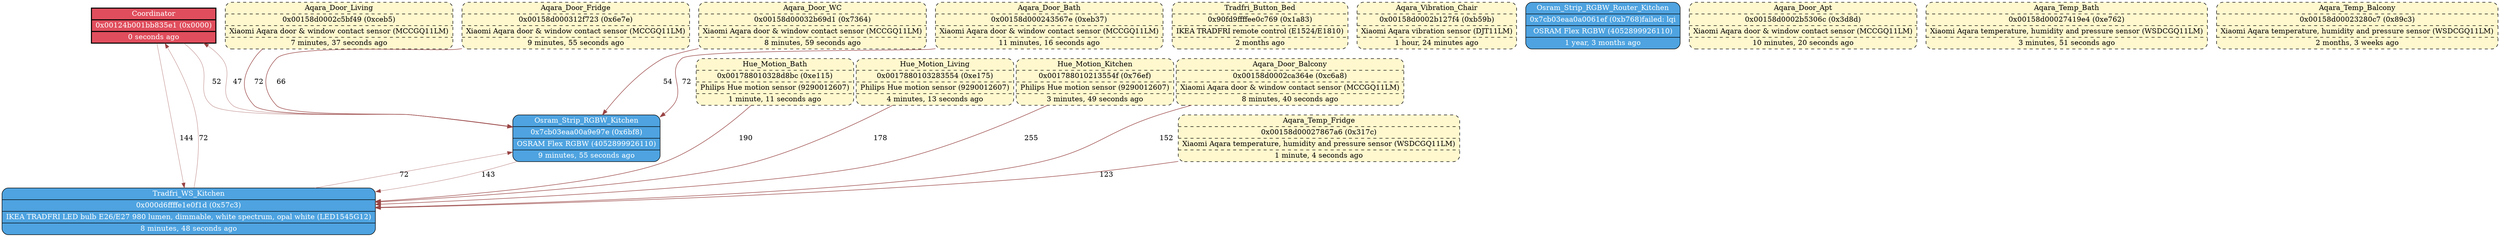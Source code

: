 digraph G {
node[shape=record];
  "0x00124b001bb835e1" [style="bold, filled", fillcolor="#e04e5d", fontcolor="#ffffff", label="{Coordinator|0x00124b001bb835e1 (0x0000)|0 seconds ago}"];
  "0x00124b001bb835e1" -> "0x7cb03eaa00a9e97e" [penwidth=0.5, weight=0, color="#994444", label="52"]
  "0x00124b001bb835e1" -> "0x000d6ffffe1e0f1d" [penwidth=0.5, weight=0, color="#994444", label="144"]
  "0x001788010328d8bc" [style="rounded, dashed, filled", fillcolor="#fff8ce", fontcolor="#000000", label="{Hue_Motion_Bath|0x001788010328d8bc (0xe115)|Philips Hue motion sensor (9290012607)|1 minute, 11 seconds ago}"];
  "0x001788010328d8bc" -> "0x000d6ffffe1e0f1d" [penwidth=1, weight=0, color="#994444", label="190"]
  "0x0017880103283554" [style="rounded, dashed, filled", fillcolor="#fff8ce", fontcolor="#000000", label="{Hue_Motion_Living|0x0017880103283554 (0xe175)|Philips Hue motion sensor (9290012607)|4 minutes, 13 seconds ago}"];
  "0x0017880103283554" -> "0x000d6ffffe1e0f1d" [penwidth=1, weight=0, color="#994444", label="178"]
  "0x7cb03eaa00a9e97e" [style="rounded, filled", fillcolor="#4ea3e0", fontcolor="#ffffff", label="{Osram_Strip_RGBW_Kitchen|0x7cb03eaa00a9e97e (0x6bf8)|OSRAM Flex RGBW (4052899926110)|9 minutes, 55 seconds ago}"];
  "0x7cb03eaa00a9e97e" -> "0x00124b001bb835e1" [penwidth=0.5, weight=0, color="#994444", label="47"]
  "0x7cb03eaa00a9e97e" -> "0x000d6ffffe1e0f1d" [penwidth=0.5, weight=0, color="#994444", label="143"]
  "0x001788010213554f" [style="rounded, dashed, filled", fillcolor="#fff8ce", fontcolor="#000000", label="{Hue_Motion_Kitchen|0x001788010213554f (0x76ef)|Philips Hue motion sensor (9290012607)|3 minutes, 49 seconds ago}"];
  "0x001788010213554f" -> "0x000d6ffffe1e0f1d" [penwidth=1, weight=0, color="#994444", label="255"]
  "0x90fd9ffffee0c769" [style="rounded, dashed, filled", fillcolor="#fff8ce", fontcolor="#000000", label="{Tradfri_Button_Bed|0x90fd9ffffee0c769 (0x1a83)|IKEA TRADFRI remote control (E1524/E1810)|2 months ago}"];
  "0x00158d0002b127f4" [style="rounded, dashed, filled", fillcolor="#fff8ce", fontcolor="#000000", label="{Aqara_Vibration_Chair|0x00158d0002b127f4 (0xb59b)|Xiaomi Aqara vibration sensor (DJT11LM)|1 hour, 24 minutes ago}"];
  "0x7cb03eaa0a0061ef" [style="rounded, filled", fillcolor="#4ea3e0", fontcolor="#ffffff", label="{Osram_Strip_RGBW_Router_Kitchen|0x7cb03eaa0a0061ef (0xb768)failed: lqi|OSRAM Flex RGBW (4052899926110)|1 year, 3 months ago}"];
  "0x00158d0002ca364e" [style="rounded, dashed, filled", fillcolor="#fff8ce", fontcolor="#000000", label="{Aqara_Door_Balcony|0x00158d0002ca364e (0xc6a8)|Xiaomi Aqara door & window contact sensor (MCCGQ11LM)|8 minutes, 40 seconds ago}"];
  "0x00158d0002ca364e" -> "0x000d6ffffe1e0f1d" [penwidth=1, weight=0, color="#994444", label="152"]
  "0x00158d0002c5bf49" [style="rounded, dashed, filled", fillcolor="#fff8ce", fontcolor="#000000", label="{Aqara_Door_Living|0x00158d0002c5bf49 (0xceb5)|Xiaomi Aqara door & window contact sensor (MCCGQ11LM)|7 minutes, 37 seconds ago}"];
  "0x00158d0002c5bf49" -> "0x7cb03eaa00a9e97e" [penwidth=1, weight=0, color="#994444", label="72"]
  "0x00158d000312f723" [style="rounded, dashed, filled", fillcolor="#fff8ce", fontcolor="#000000", label="{Aqara_Door_Fridge|0x00158d000312f723 (0x6e7e)|Xiaomi Aqara door & window contact sensor (MCCGQ11LM)|9 minutes, 55 seconds ago}"];
  "0x00158d000312f723" -> "0x7cb03eaa00a9e97e" [penwidth=1, weight=0, color="#994444", label="66"]
  "0x00158d0002b5306c" [style="rounded, dashed, filled", fillcolor="#fff8ce", fontcolor="#000000", label="{Aqara_Door_Apt|0x00158d0002b5306c (0x3d8d)|Xiaomi Aqara door & window contact sensor (MCCGQ11LM)|10 minutes, 20 seconds ago}"];
  "0x00158d00032b69d1" [style="rounded, dashed, filled", fillcolor="#fff8ce", fontcolor="#000000", label="{Aqara_Door_WC|0x00158d00032b69d1 (0x7364)|Xiaomi Aqara door & window contact sensor (MCCGQ11LM)|8 minutes, 59 seconds ago}"];
  "0x00158d00032b69d1" -> "0x7cb03eaa00a9e97e" [penwidth=1, weight=0, color="#994444", label="54"]
  "0x00158d000243567e" [style="rounded, dashed, filled", fillcolor="#fff8ce", fontcolor="#000000", label="{Aqara_Door_Bath|0x00158d000243567e (0xeb37)|Xiaomi Aqara door & window contact sensor (MCCGQ11LM)|11 minutes, 16 seconds ago}"];
  "0x00158d000243567e" -> "0x7cb03eaa00a9e97e" [penwidth=1, weight=0, color="#994444", label="72"]
  "0x00158d00027419e4" [style="rounded, dashed, filled", fillcolor="#fff8ce", fontcolor="#000000", label="{Aqara_Temp_Bath|0x00158d00027419e4 (0xe762)|Xiaomi Aqara temperature, humidity and pressure sensor (WSDCGQ11LM)|3 minutes, 51 seconds ago}"];
  "0x00158d00023280c7" [style="rounded, dashed, filled", fillcolor="#fff8ce", fontcolor="#000000", label="{Aqara_Temp_Balcony|0x00158d00023280c7 (0x89c3)|Xiaomi Aqara temperature, humidity and pressure sensor (WSDCGQ11LM)|2 months, 3 weeks ago}"];
  "0x00158d00027867a6" [style="rounded, dashed, filled", fillcolor="#fff8ce", fontcolor="#000000", label="{Aqara_Temp_Fridge|0x00158d00027867a6 (0x317c)|Xiaomi Aqara temperature, humidity and pressure sensor (WSDCGQ11LM)|1 minute, 4 seconds ago}"];
  "0x00158d00027867a6" -> "0x000d6ffffe1e0f1d" [penwidth=1, weight=0, color="#994444", label="123"]
  "0x000d6ffffe1e0f1d" [style="rounded, filled", fillcolor="#4ea3e0", fontcolor="#ffffff", label="{Tradfri_WS_Kitchen|0x000d6ffffe1e0f1d (0x57c3)|IKEA TRADFRI LED bulb E26/E27 980 lumen, dimmable, white spectrum, opal white (LED1545G12)|8 minutes, 48 seconds ago}"];
  "0x000d6ffffe1e0f1d" -> "0x00124b001bb835e1" [penwidth=0.5, weight=0, color="#994444", label="72"]
  "0x000d6ffffe1e0f1d" -> "0x7cb03eaa00a9e97e" [penwidth=0.5, weight=0, color="#994444", label="72"]
}
